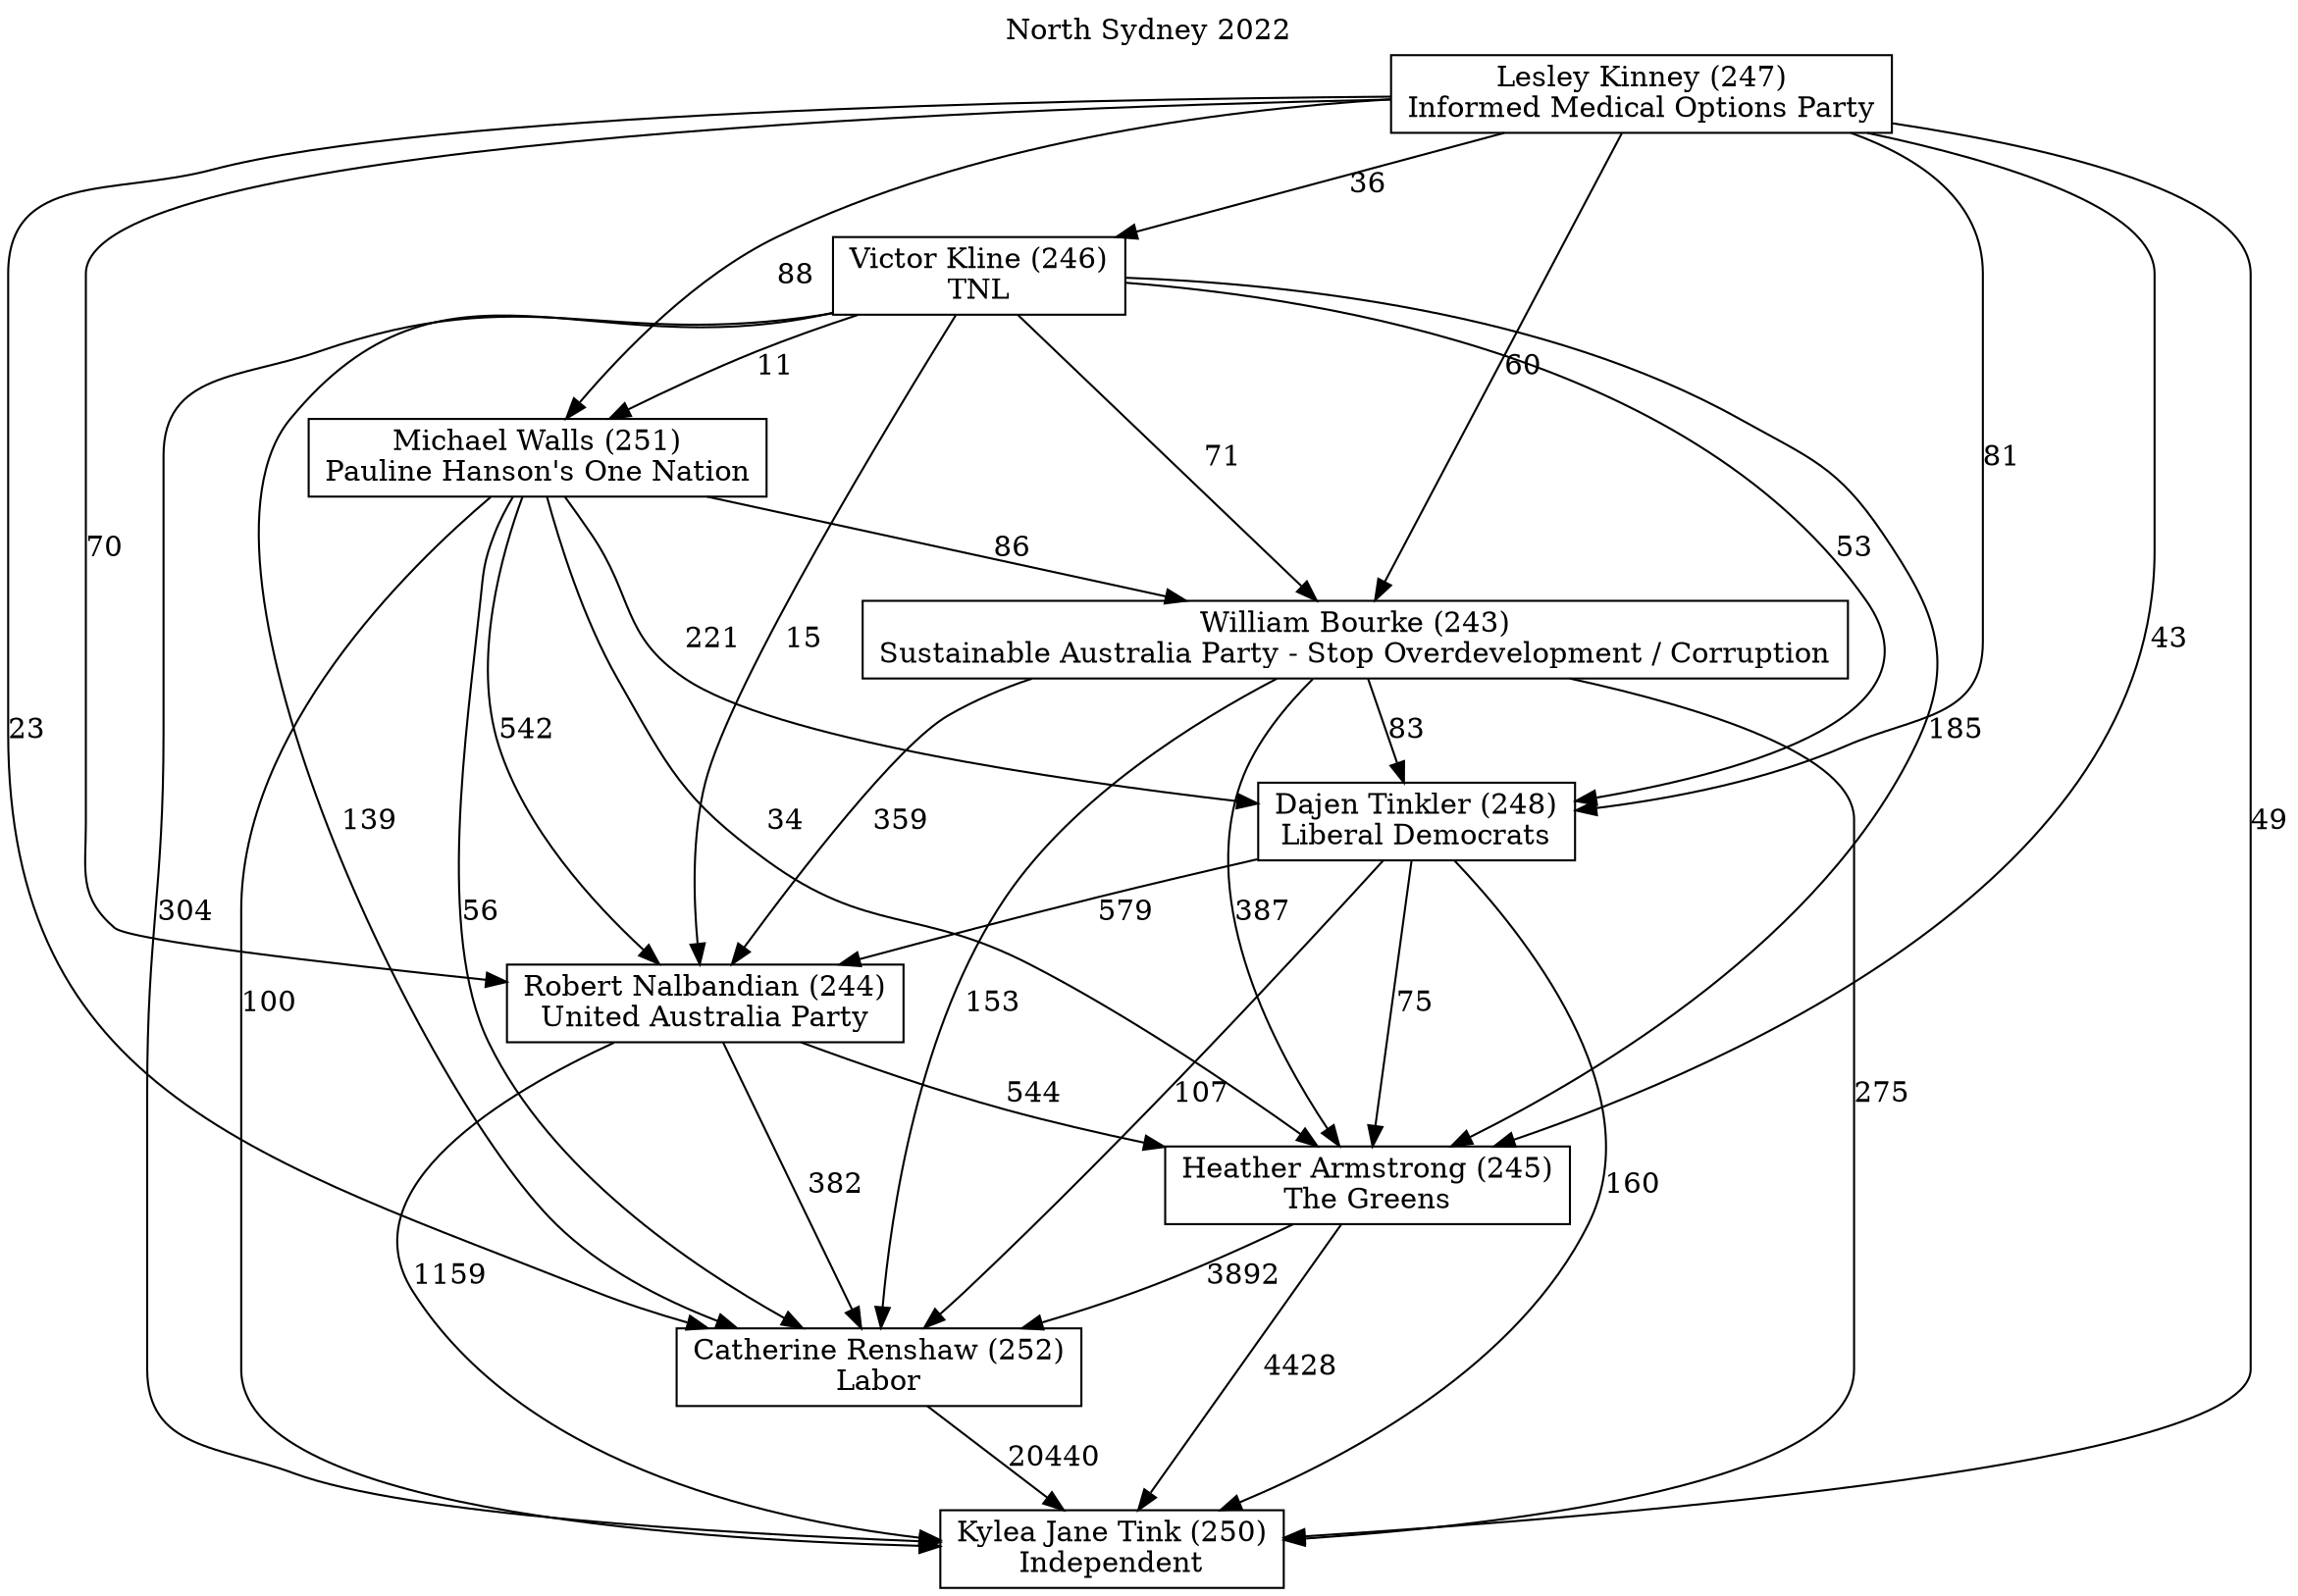 // House preference flow
digraph "Kylea Jane Tink (250)_North Sydney_2022" {
	graph [label="North Sydney 2022" labelloc=t mclimit=10]
	node [shape=box]
	"Michael Walls (251)" [label="Michael Walls (251)
Pauline Hanson's One Nation"]
	"Kylea Jane Tink (250)" [label="Kylea Jane Tink (250)
Independent"]
	"Dajen Tinkler (248)" [label="Dajen Tinkler (248)
Liberal Democrats"]
	"Lesley Kinney (247)" [label="Lesley Kinney (247)
Informed Medical Options Party"]
	"Heather Armstrong (245)" [label="Heather Armstrong (245)
The Greens"]
	"Robert Nalbandian (244)" [label="Robert Nalbandian (244)
United Australia Party"]
	"Victor Kline (246)" [label="Victor Kline (246)
TNL"]
	"William Bourke (243)" [label="William Bourke (243)
Sustainable Australia Party - Stop Overdevelopment / Corruption"]
	"Catherine Renshaw (252)" [label="Catherine Renshaw (252)
Labor"]
	"Dajen Tinkler (248)" -> "Kylea Jane Tink (250)" [label=160]
	"Michael Walls (251)" -> "Robert Nalbandian (244)" [label=542]
	"Victor Kline (246)" -> "Heather Armstrong (245)" [label=185]
	"Victor Kline (246)" -> "Robert Nalbandian (244)" [label=15]
	"Michael Walls (251)" -> "Kylea Jane Tink (250)" [label=100]
	"Lesley Kinney (247)" -> "Robert Nalbandian (244)" [label=70]
	"Robert Nalbandian (244)" -> "Heather Armstrong (245)" [label=544]
	"Dajen Tinkler (248)" -> "Robert Nalbandian (244)" [label=579]
	"Lesley Kinney (247)" -> "William Bourke (243)" [label=60]
	"Lesley Kinney (247)" -> "Michael Walls (251)" [label=88]
	"Michael Walls (251)" -> "Dajen Tinkler (248)" [label=221]
	"Victor Kline (246)" -> "Catherine Renshaw (252)" [label=139]
	"William Bourke (243)" -> "Dajen Tinkler (248)" [label=83]
	"William Bourke (243)" -> "Robert Nalbandian (244)" [label=359]
	"Lesley Kinney (247)" -> "Kylea Jane Tink (250)" [label=49]
	"Heather Armstrong (245)" -> "Kylea Jane Tink (250)" [label=4428]
	"William Bourke (243)" -> "Catherine Renshaw (252)" [label=153]
	"William Bourke (243)" -> "Heather Armstrong (245)" [label=387]
	"Michael Walls (251)" -> "Heather Armstrong (245)" [label=34]
	"Dajen Tinkler (248)" -> "Catherine Renshaw (252)" [label=107]
	"Victor Kline (246)" -> "William Bourke (243)" [label=71]
	"William Bourke (243)" -> "Kylea Jane Tink (250)" [label=275]
	"Robert Nalbandian (244)" -> "Kylea Jane Tink (250)" [label=1159]
	"Michael Walls (251)" -> "Catherine Renshaw (252)" [label=56]
	"Lesley Kinney (247)" -> "Heather Armstrong (245)" [label=43]
	"Lesley Kinney (247)" -> "Catherine Renshaw (252)" [label=23]
	"Catherine Renshaw (252)" -> "Kylea Jane Tink (250)" [label=20440]
	"Victor Kline (246)" -> "Michael Walls (251)" [label=11]
	"Heather Armstrong (245)" -> "Catherine Renshaw (252)" [label=3892]
	"Lesley Kinney (247)" -> "Dajen Tinkler (248)" [label=81]
	"Victor Kline (246)" -> "Dajen Tinkler (248)" [label=53]
	"Robert Nalbandian (244)" -> "Catherine Renshaw (252)" [label=382]
	"Michael Walls (251)" -> "William Bourke (243)" [label=86]
	"Victor Kline (246)" -> "Kylea Jane Tink (250)" [label=304]
	"Lesley Kinney (247)" -> "Victor Kline (246)" [label=36]
	"Dajen Tinkler (248)" -> "Heather Armstrong (245)" [label=75]
}
